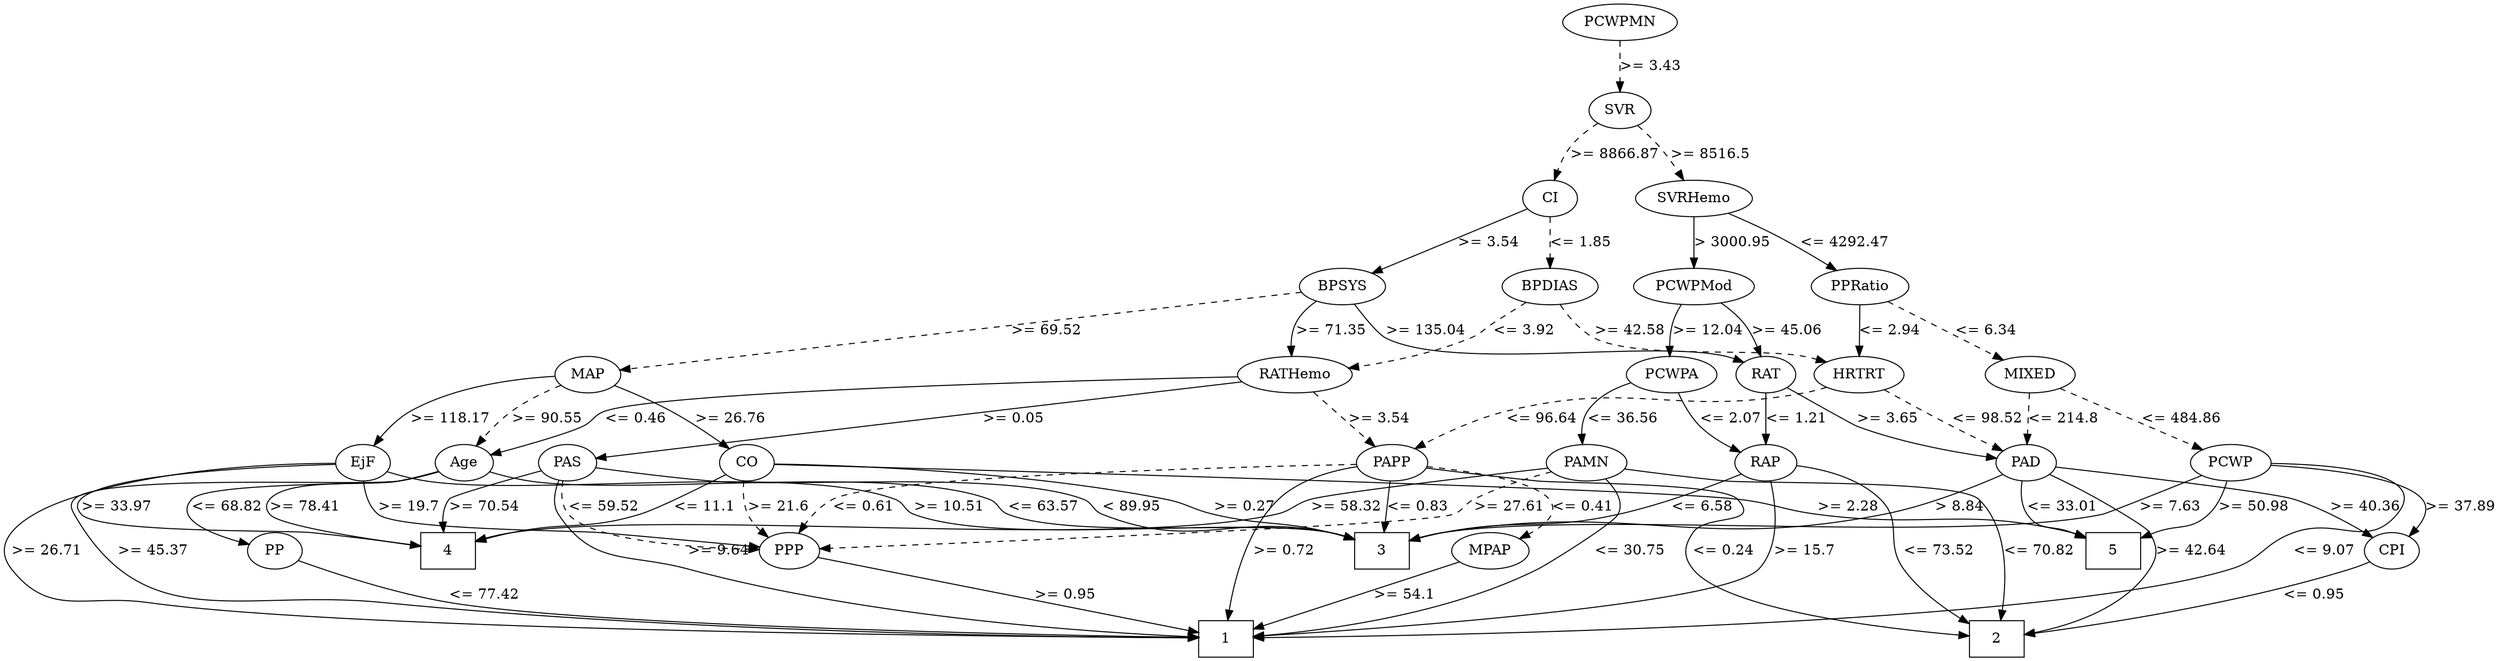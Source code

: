 strict digraph G {
	graph [bb="0,0,2026.6,645"];
	node [label="\N"];
	1	[height=0.5,
		pos="980.64,18",
		shape=box,
		width=0.75];
	2	[height=0.5,
		pos="1618.6,18",
		shape=box,
		width=0.75];
	3	[height=0.5,
		pos="1109.6,105",
		shape=box,
		width=0.75];
	4	[height=0.5,
		pos="355.64,105",
		shape=box,
		width=0.75];
	5	[height=0.5,
		pos="1715.6,105",
		shape=box,
		width=0.75];
	RAP	[height=0.5,
		pos="1439.6,192",
		width=0.77778];
	RAP -> 1	[label=">= 15.7",
		lp="1459.1,105",
		op=">=",
		param=15.7,
		pos="e,1007.9,19.328 1441.4,173.83 1442.8,150.61 1441.3,109.52 1417.6,87 1360.4,32.54 1112.8,21.695 1017.9,19.536",
		style=solid];
	RAP -> 2	[label="<= 73.52",
		lp="1570.6,105",
		op="<=",
		param=73.52,
		pos="e,1594.9,36.034 1465.8,185.03 1482.9,179.91 1504.5,170.94 1518.6,156 1541.1,132.18 1526.3,114.16 1544.6,87 1556.1,70.042 1572.6,\
54.35 1587.1,42.323",
		style=solid];
	RAP -> 3	[label="<= 6.58",
		lp="1363.1,148.5",
		op="<=",
		param=6.58,
		pos="e,1136.7,116.9 1416.5,181.61 1387.7,170.31 1336.8,151.54 1291.6,141 1232.7,127.25 1215.4,137.38 1156.6,123 1153.2,122.17 1149.8,\
121.18 1146.3,120.11",
		style=solid];
	PAS	[height=0.5,
		pos="455.64,192",
		width=0.75];
	PAS -> 1	[label=">= 9.64",
		lp="574.14,105",
		op=">=",
		param=9.64,
		pos="e,953.58,20.314 447.26,174.63 443.23,164.32 440.48,151.09 446.64,141 473.97,96.205 501.76,103.31 551.64,87 691.51,41.252 867.43,\
25.736 943.15,20.945",
		style=solid];
	PAS -> 3	[label="< 89.95",
		lp="903.14,148.5",
		op="<",
		param=89.95,
		pos="e,1082.4,116.49 481.49,186.17 503.1,182.3 534.77,177.04 562.64,174 629.03,166.75 800.23,179.78 862.64,156 872.69,152.17 871.66,145.04 \
881.64,141 955.34,111.17 981.94,139.91 1059.6,123 1063.9,122.08 1068.2,120.92 1072.6,119.64",
		style=solid];
	PAS -> 4	[label=">= 70.54",
		lp="382.64,148.5",
		op=">=",
		param=70.54,
		pos="e,351.39,123.29 432.2,182.69 424.39,179.93 415.64,176.83 407.64,174 384.97,165.99 370.71,175.48 356.64,156 351.97,149.54 350.52,\
141.29 350.58,133.35",
		style=solid];
	PPP	[height=0.5,
		pos="632.64,105",
		width=0.75];
	PAS -> PPP	[label="<= 59.52",
		lp="482.64,148.5",
		op="<=",
		param=59.52,
		pos="e,605.6,107.37 451.01,173.83 449.24,163.2 449.16,149.92 456.64,141 474.03,120.23 549.05,111.52 595.35,108.08",
		style=dashed];
	PPP -> 1	[label=">= 0.95",
		lp="850.14,61.5",
		op=">=",
		param=0.95,
		pos="e,953.46,25.638 657.66,97.887 718.12,83.12 872.37,45.445 943.58,28.052",
		style=solid];
	PAD	[height=0.5,
		pos="1650.6,192",
		width=0.79437];
	PAD -> 2	[label=">= 42.64",
		lp="1782.6,105",
		op=">=",
		param=42.64,
		pos="e,1645.8,24.134 1670.9,178.8 1699.1,161.62 1747.2,131.42 1751.6,123 1759.1,108.84 1760,100.65 1751.6,87 1730.9,53.067 1687.2,35.384 \
1655.6,26.661",
		style=solid];
	PAD -> 3	[label="> 8.84",
		lp="1587.1,148.5",
		op=">",
		param=8.84,
		pos="e,1137.1,117.47 1628.9,180.1 1603.8,168.08 1560.9,149.34 1521.6,141 1362.8,107.22 1315.9,154.98 1156.6,123 1153.4,122.35 1150.1,\
121.52 1146.8,120.58",
		style=solid];
	PAD -> 5	[label="<= 33.01",
		lp="1677.6,148.5",
		op="<=",
		param=33.01,
		pos="e,1688.5,117.49 1646.9,174.07 1645.6,163.79 1645.7,150.8 1651.6,141 1655.1,135.21 1666.9,128.14 1679.4,121.88",
		style=solid];
	CPI	[height=0.5,
		pos="1956.6,105",
		width=0.75];
	PAD -> CPI	[label=">= 40.36",
		lp="1922.6,148.5",
		op=">=",
		param=40.36,
		pos="e,1938,118.26 1678.6,187.54 1728,181.21 1829,167.39 1862.6,156 1886.2,148.03 1911,134.63 1929.1,123.7",
		style=solid];
	CPI -> 2	[label="<= 0.95",
		lp="1874.1,61.5",
		op="<=",
		param=0.95,
		pos="e,1645.8,23.291 1934.7,94.287 1928.6,91.75 1921.9,89.132 1915.6,87 1824.4,55.996 1712.6,34.684 1655.7,24.97",
		style=solid];
	PAMN	[height=0.5,
		pos="1296.6,192",
		width=1.0139];
	PAMN -> 1	[label="<= 30.75",
		lp="1307.6,105",
		op="<=",
		param=30.75,
		pos="e,1007.8,20.011 1297.5,173.69 1297.3,163.75 1296.1,151.25 1291.6,141 1279,111.79 1270.9,104.95 1244.6,87 1174.3,38.932 1072.4,24.841 \
1018,20.712",
		style=solid];
	PAMN -> 2	[label="<= 70.82",
		lp="1644.6,105",
		op="<=",
		param=70.82,
		pos="e,1619.3,36.1 1330.4,184.96 1351.2,181.4 1378.4,177.02 1402.6,174 1424.9,171.22 1587.6,171.7 1603.6,156 1618.7,141.24 1620.1,81.854 \
1619.6,46.295",
		style=solid];
	PAMN -> 4	[label=">= 58.32",
		lp="1082.6,148.5",
		op=">=",
		param=58.32,
		pos="e,382.82,117.92 1261.8,186.43 1200.1,178.25 1076,161.46 1056.6,156 1040.3,151.41 1038.2,144.64 1021.6,141 886.81,111.28 536.07,149.76 \
400.64,123 397.96,122.47 395.24,121.8 392.52,121.04",
		style=solid];
	PAMN -> PPP	[label=">= 27.61",
		lp="1209.6,148.5",
		op=">=",
		param=27.61,
		pos="e,659.41,107.34 1263.8,184.01 1240.6,178.31 1209.2,169.07 1183.6,156 1173.7,150.95 1174.1,144.86 1163.6,141 1140.5,132.43 786.36,\
113.8 669.63,107.86",
		style=dashed];
	PCWP	[height=0.5,
		pos="1818.6,192",
		width=0.97491];
	PCWP -> 1	[label="<= 9.07",
		lp="1898.1,105",
		op="<=",
		param=9.07,
		pos="e,1007.8,19.639 1853.5,189.3 1899.8,185.72 1972.9,174.7 1946.6,141 1926.6,115.31 1905.8,135.19 1875.6,123 1845.7,110.93 1843.4,96.541 \
1812.6,87 1661,40.041 1159.7,23.658 1018.2,19.906",
		style=solid];
	PCWP -> 3	[label=">= 7.63",
		lp="1768.1,148.5",
		op=">=",
		param=7.63,
		pos="e,1137.1,117.55 1794.4,178.76 1767.3,165.29 1724.9,145.01 1707.6,141 1588.3,113.32 1276.9,146.12 1156.6,123 1153.4,122.38 1150.1,\
121.57 1146.8,120.63",
		style=solid];
	PCWP -> 5	[label=">= 50.98",
		lp="1832.6,148.5",
		op=">=",
		param=50.98,
		pos="e,1743,117.56 1814.6,173.86 1811.3,163.24 1805.7,149.96 1796.6,141 1795.7,140.09 1773.4,130.49 1752.5,121.57",
		style=solid];
	PCWP -> CPI	[label=">= 37.89",
		lp="2000.6,148.5",
		op=">=",
		param=37.89,
		pos="e,1968,121.38 1852.9,188.05 1893.4,183.77 1957.1,174.27 1971.6,156 1977.4,148.71 1976.2,139.22 1972.6,130.46",
		style=solid];
	PCWPMod	[height=0.5,
		pos="1384.6,366",
		width=1.4444];
	PCWPA	[height=0.5,
		pos="1352.6,279",
		width=1.1555];
	PCWPMod -> PCWPA	[label=">= 12.04",
		lp="1391.6,322.5",
		op=">=",
		param=12.04,
		pos="e,1356,296.99 1374.5,348.31 1371.4,342.64 1368.1,336.17 1365.6,330 1362.7,322.66 1360.3,314.46 1358.3,306.85",
		style=solid];
	RAT	[height=0.5,
		pos="1439.6,279",
		width=0.76389];
	PCWPMod -> RAT	[label=">= 45.06",
		lp="1451.6,322.5",
		op=">=",
		param=45.06,
		pos="e,1433.8,296.95 1402,348.91 1407.5,343.28 1413.2,336.68 1417.6,330 1422.4,322.77 1426.6,314.33 1430,306.47",
		style=solid];
	PCWPA -> RAP	[label="<= 2.07",
		lp="1413.1,235.5",
		op="<=",
		param=2.07,
		pos="e,1420,205.06 1363.5,261.23 1370.5,251.01 1380.3,238.02 1390.6,228 1397,221.82 1404.5,215.9 1411.7,210.74",
		style=solid];
	PCWPA -> PAMN	[label="<= 36.56",
		lp="1323.6,235.5",
		op="<=",
		param=36.56,
		pos="e,1293.1,210.26 1323,266.17 1313.2,260.66 1303.3,253.06 1297.6,243 1293.8,236.24 1292.6,228.1 1292.5,220.38",
		style=solid];
	RAT -> RAP	[label="<= 1.21",
		lp="1462.1,235.5",
		op="<=",
		param=1.21,
		pos="e,1439.6,210.18 1439.6,260.8 1439.6,249.16 1439.6,233.55 1439.6,220.24",
		style=solid];
	RAT -> PAD	[label=">= 3.65",
		lp="1546.1,235.5",
		op=">=",
		param=3.65,
		pos="e,1623.7,198.23 1457.9,265.18 1474.4,254.05 1499.7,238.18 1523.6,228 1553,215.49 1588.1,206.22 1613.9,200.38",
		style=solid];
	PCWPMN	[height=0.5,
		pos="1321.6,627",
		width=1.3902];
	SVR	[height=0.5,
		pos="1321.6,540",
		width=0.77778];
	PCWPMN -> SVR	[label=">= 3.43",
		lp="1344.1,583.5",
		op=">=",
		param=3.43,
		pos="e,1321.6,558.18 1321.6,608.8 1321.6,597.16 1321.6,581.55 1321.6,568.24",
		style=dashed];
	CI	[height=0.5,
		pos="1265.6,453",
		width=0.75];
	SVR -> CI	[label=">= 8866.87",
		lp="1320.1,496.5",
		op=">=",
		param=8866.87,
		pos="e,1271.4,470.98 1305.8,525.04 1299.6,519 1292.7,511.59 1287.6,504 1282.8,496.81 1278.6,488.38 1275.2,480.51",
		style=dashed];
	SVRHemo	[height=0.5,
		pos="1384.6,453",
		width=1.3902];
	SVR -> SVRHemo	[label=">= 8516.5",
		lp="1391.6,496.5",
		op=">=",
		param=8516.5,
		pos="e,1374.6,471.11 1335.7,524.1 1341.2,518.05 1347.4,510.86 1352.6,504 1358.4,496.35 1364.2,487.66 1369.3,479.7",
		style=dashed];
	CO	[height=0.5,
		pos="598.64,192",
		width=0.75];
	CO -> 3	[label=">= 0.27",
		lp="999.14,148.5",
		op=">=",
		param=0.27,
		pos="e,1082.6,115.83 625.86,189.93 682.68,187.3 817.78,178.97 928.64,156 950.52,151.47 955.03,146.71 976.64,141 1013.1,131.36 1023.3,\
133.09 1059.6,123 1064,121.8 1068.5,120.43 1073,119",
		style=solid];
	CO -> 4	[label="<= 11.1",
		lp="565.14,148.5",
		op="<=",
		param=11.1,
		pos="e,382.96,117.3 580.55,178.5 562.98,166.96 535.13,150.26 508.64,141 462.7,124.95 447.62,135.66 400.64,123 398,122.29 395.31,121.49 \
392.62,120.62",
		style=solid];
	CO -> 5	[label=">= 2.28",
		lp="1495.1,148.5",
		op=">=",
		param=2.28,
		pos="e,1688.2,118.7 625.5,190.03 755.07,185.3 1312.5,164.64 1389.6,156 1426.9,151.83 1435.5,146 1472.6,141 1562,128.97 1587.1,144.51 \
1674.6,123 1675.9,122.69 1677.2,122.35 1678.5,121.98",
		style=solid];
	CO -> PPP	[label=">= 21.6",
		lp="622.14,148.5",
		op=">=",
		param=21.6,
		pos="e,615.72,119.2 595.98,173.72 595.18,163.79 595.43,151.29 599.64,141 601.77,135.78 605.07,130.88 608.78,126.5",
		style=dashed];
	BPSYS	[height=0.5,
		pos="1103.6,366",
		width=1.0471];
	CI -> BPSYS	[label=">= 3.54",
		lp="1216.1,409.5",
		op=">=",
		param=3.54,
		pos="e,1128.2,379.9 1245.1,441.23 1218,427 1169.9,401.74 1137.3,384.69",
		style=solid];
	BPDIAS	[height=0.5,
		pos="1265.6,366",
		width=1.1735];
	CI -> BPDIAS	[label="<= 1.85",
		lp="1288.1,409.5",
		op="<=",
		param=1.85,
		pos="e,1265.6,384.18 1265.6,434.8 1265.6,423.16 1265.6,407.55 1265.6,394.24",
		style=dashed];
	BPSYS -> RAT	[label=">= 135.04",
		lp="1166.6,322.5",
		op=">=",
		param=135.04,
		pos="e,1419.2,291.26 1110.4,348.01 1115.9,336.58 1124.9,322.31 1137.6,315 1189,285.53 1346.3,311.91 1403.6,297 1405.6,296.49 1407.6,295.88 \
1409.5,295.19",
		style=solid];
	RATHemo	[height=0.5,
		pos="1065.6,279",
		width=1.375];
	BPSYS -> RATHemo	[label=">= 71.35",
		lp="1092.6,322.5",
		op=">=",
		param=71.35,
		pos="e,1062.8,297.38 1083.1,350.86 1076.6,345.2 1070.2,338.09 1066.6,330 1063.6,323.09 1062.5,315.11 1062.4,307.57",
		style=solid];
	MAP	[height=0.5,
		pos="467.64,279",
		width=0.84854];
	BPSYS -> MAP	[label=">= 69.52",
		lp="850.64,322.5",
		op=">=",
		param=69.52,
		pos="e,497.23,283.95 1067.6,360.19 957.03,345.41 622.85,300.74 507.39,285.31",
		style=dashed];
	BPDIAS -> RATHemo	[label="<= 3.92",
		lp="1243.1,322.5",
		op="<=",
		param=3.92,
		pos="e,1110,287.05 1247,349.56 1231.2,336.72 1209.5,319.8 1199.6,315 1174.7,302.91 1145.1,294.62 1120.1,289.15",
		style=dashed];
	HRTRT	[height=0.5,
		pos="1524.6,279",
		width=1.1013];
	BPDIAS -> HRTRT	[label=">= 42.58",
		lp="1330.6,322.5",
		op=">=",
		param=42.58,
		pos="e,1495.8,291.46 1274.1,348.11 1280.8,336.73 1291.2,322.47 1304.6,315 1371.9,277.72 1401.7,313.95 1476.6,297 1479.8,296.29 1483,295.43 \
1486.2,294.49",
		style=dashed];
	SVRHemo -> PCWPMod	[label="> 3000.95",
		lp="1413.1,409.5",
		op=">",
		param=3000.95,
		pos="e,1384.6,384.18 1384.6,434.8 1384.6,423.16 1384.6,407.55 1384.6,394.24",
		style=solid];
	PPRatio	[height=0.5,
		pos="1524.6,366",
		width=1.1013];
	SVRHemo -> PPRatio	[label="<= 4292.47",
		lp="1502.1,409.5",
		op="<=",
		param=4292.47,
		pos="e,1502.7,381.27 1410.6,437.43 1421.5,431.24 1434.2,423.87 1445.6,417 1461.8,407.28 1479.5,396.11 1494,386.8",
		style=solid];
	MIXED	[height=0.5,
		pos="1650.6,279",
		width=1.125];
	PPRatio -> MIXED	[label="<= 6.34",
		lp="1617.1,322.5",
		op="<=",
		param=6.34,
		pos="e,1629.2,294.49 1546,350.58 1566.6,336.72 1597.8,315.65 1620.8,300.14",
		style=dashed];
	PPRatio -> HRTRT	[label="<= 2.94",
		lp="1547.1,322.5",
		op="<=",
		param=2.94,
		pos="e,1524.6,297.18 1524.6,347.8 1524.6,336.16 1524.6,320.55 1524.6,307.24",
		style=solid];
	MIXED -> PAD	[label="<= 214.8",
		lp="1676.6,235.5",
		op="<=",
		param=214.8,
		pos="e,1650.6,210.18 1650.6,260.8 1650.6,249.16 1650.6,233.55 1650.6,220.24",
		style=dashed];
	MIXED -> PCWP	[label="<= 484.86",
		lp="1773.6,235.5",
		op="<=",
		param=484.86,
		pos="e,1794.6,205.15 1676.5,264.91 1705.8,250.07 1753.7,225.86 1785.7,209.68",
		style=dashed];
	RATHemo -> PAS	[label=">= 0.05",
		lp="820.14,235.5",
		op=">=",
		param=0.05,
		pos="e,481.56,197.29 1019.8,272.17 931.35,260.82 730.9,234.74 562.64,210 538.91,206.51 512.29,202.28 491.53,198.92",
		style=solid];
	PAPP	[height=0.5,
		pos="1118.6,192",
		width=0.88889];
	RATHemo -> PAPP	[label=">= 3.54",
		lp="1117.1,235.5",
		op=">=",
		param=3.54,
		pos="e,1108.5,209.18 1076.1,261.21 1083.8,248.82 1094.5,231.78 1103.2,217.82",
		style=dashed];
	Age	[height=0.5,
		pos="371.64,192",
		width=0.75];
	RATHemo -> Age	[label="<= 0.46",
		lp="505.14,235.5",
		op="<=",
		param=0.46,
		pos="e,394.84,201.45 1015.8,278.39 893.37,278.81 580.63,276.48 482.64,243 471.44,239.17 471.1,233.53 460.64,228 450.5,222.64 425.39,212.87 \
404.42,205.02",
		style=solid];
	MAP -> CO	[label=">= 26.76",
		lp="578.64,235.5",
		op=">=",
		param=26.76,
		pos="e,582.03,206.42 490.3,266.6 502.74,260.1 518.31,251.55 531.64,243 546.12,233.7 561.57,222.28 573.98,212.71",
		style=solid];
	MAP -> Age	[label=">= 90.55",
		lp="434.64,235.5",
		op=">=",
		param=90.55,
		pos="e,381.22,209.17 444.64,267.12 433.1,261.01 419.33,252.66 408.64,243 400.46,235.62 392.93,226.18 386.82,217.5",
		style=dashed];
	EjF	[height=0.5,
		pos="287.64,192",
		width=0.75];
	MAP -> EjF	[label=">= 118.17",
		lp="362.64,235.5",
		op=">=",
		param=118.17,
		pos="e,298.34,208.78 437.8,275.11 409.33,271.26 366.09,262.51 333.64,243 322.53,236.33 312.49,226.18 304.64,216.76",
		style=solid];
	HRTRT -> PAD	[label="<= 98.52",
		lp="1620.6,235.5",
		op="<=",
		param=98.52,
		pos="e,1630.7,205.02 1544.6,263.23 1558.5,253.09 1577.5,239.46 1594.6,228 1603.5,222.07 1613.3,215.83 1622.2,210.29",
		style=dashed];
	HRTRT -> PAPP	[label="<= 96.64",
		lp="1262.6,235.5",
		op="<=",
		param=96.64,
		pos="e,1140.9,205.06 1496.1,266.48 1489.7,264.34 1483,262.35 1476.6,261 1372,238.95 1340.6,268.2 1236.6,243 1206,235.58 1173.2,221.09 \
1150,209.61",
		style=dashed];
	PAPP -> 1	[label=">= 0.72",
		lp="1024.1,105",
		op=">=",
		param=0.72,
		pos="e,981.47,36.131 1087.7,186.62 1067.3,182.19 1041.2,173.38 1024.6,156 995.9,125.92 985.93,76.991 982.47,46.473",
		style=solid];
	PAPP -> 2	[label="<= 0.24",
		lp="1391.1,105",
		op="<=",
		param=0.24,
		pos="e,1591.5,22.266 1149.4,187.06 1220.4,177.96 1389.4,156.28 1389.6,156 1394,150.99 1392.4,147.06 1389.6,141 1384.5,129.83 1373.8,134.17 \
1368.6,123 1361.9,108.46 1358.9,99.712 1368.6,87 1394.4,53.233 1518.4,32.264 1581.5,23.599",
		style=solid];
	PAPP -> 3	[label="<= 0.83",
		lp="1137.1,148.5",
		op="<=",
		param=0.83,
		pos="e,1111.5,123.18 1116.8,173.8 1115.6,162.16 1113.9,146.55 1112.5,133.24",
		style=solid];
	PAPP -> PPP	[label="<= 0.61",
		lp="690.14,148.5",
		op="<=",
		param=0.61,
		pos="e,639.5,122.48 1086.8,190.09 990.03,187.12 703.82,176.66 667.64,156 657.84,150.4 650.13,140.81 644.48,131.52",
		style=dashed];
	MPAP	[height=0.5,
		pos="1200.6,105",
		width=0.97491];
	PAPP -> MPAP	[label="<= 0.41",
		lp="1265.1,148.5",
		op="<=",
		param=0.41,
		pos="e,1222.3,119.27 1150.8,191.61 1179.2,190.21 1219.3,183.09 1239.6,156 1247.2,145.97 1240.3,134.96 1230.3,125.84",
		style=dashed];
	Age -> 1	[label=">= 45.37",
		lp="122.64,105",
		op=">=",
		param=45.37,
		pos="e,953.6,19.101 349.05,181.57 341.14,178.66 332.12,175.75 323.64,174 294.52,167.98 76.941,177.72 56.635,156 52.082,151.13 53.78,147.02 \
56.635,141 105.76,37.337 185.72,67.486 299.64,54 544.04,25.066 840.6,20.044 943.42,19.178",
		style=solid];
	Age -> 3	[label="<= 63.57",
		lp="832.64,148.5",
		op="<=",
		param=63.57,
		pos="e,1082.5,116.64 394.2,181.48 402.11,178.56 411.14,175.68 419.64,174 499.96,158.17 710.97,184.73 787.64,156 797.71,152.22 796.6,144.89 \
806.64,141 911.75,100.27 949.14,145.33 1059.6,123 1063.9,122.14 1068.3,121.02 1072.6,119.76",
		style=solid];
	Age -> 4	[label=">= 78.41",
		lp="239.64,148.5",
		op=">=",
		param=78.41,
		pos="e,328.63,108.74 348.94,182.03 341.03,179.15 332.03,176.15 323.64,174 299.64,167.84 229.67,174.88 213.64,156 209.32,150.92 209.52,\
146.25 213.64,141 226.45,124.65 280.89,114.9 318.51,110",
		style=solid];
	PP	[height=0.5,
		pos="210.64,105",
		width=0.75];
	Age -> PP	[label="<= 68.82",
		lp="180.64,148.5",
		op="<=",
		param=68.82,
		pos="e,187.82,114.92 349.01,181.76 341.1,178.86 332.08,175.92 323.64,174 286.8,165.64 179.89,184.08 154.64,156 142.5,142.51 160.13,128.9 \
178.73,119.3",
		style=solid];
	EjF -> 1	[label=">= 26.71",
		lp="37.635,105",
		op=">=",
		param=26.71,
		pos="e,953.45,19.272 260.45,190.51 178.91,188.08 -54.057,173.58 11.635,87 44.551,43.617 75.847,62.509 129.64,54 289.77,28.666 799.98,\
21.053 943.03,19.39",
		style=solid];
	EjF -> 3	[label=">= 10.51",
		lp="757.64,148.5",
		op=">=",
		param=10.51,
		pos="e,1082.5,116.73 310.2,181.48 318.11,178.55 327.13,175.67 335.64,174 417.93,157.83 634.08,185.39 712.64,156 722.71,152.23 721.57,\
144.81 731.64,141 799.91,115.18 987.97,136.88 1059.6,123 1063.9,122.18 1068.3,121.08 1072.6,119.83",
		style=solid];
	EjF -> 4	[label=">= 33.97",
		lp="89.635,148.5",
		op=">=",
		param=33.97,
		pos="e,328.37,110.69 260.62,190.96 206.7,190.25 88.717,185.31 63.635,156 59.3,150.94 59.158,145.94 63.635,141 77.357,125.86 226.37,125.58 \
246.64,123 270.53,119.96 297.25,115.81 318.25,112.37",
		style=solid];
	EjF -> PPP	[label=">= 19.7",
		lp="325.14,148.5",
		op=">=",
		param=19.7,
		pos="e,606.2,108.79 288.18,173.53 289.51,162.49 293.15,148.87 302.64,141 302.81,140.85 510.28,118.92 596.12,109.86",
		style=solid];
	MPAP -> 1	[label=">= 54.1",
		lp="1126.1,61.5",
		op=">=",
		param=54.1,
		pos="e,1007.7,29.46 1173.2,93.407 1133.8,78.181 1061.1,50.08 1017.2,33.109",
		style=solid];
	PP -> 1	[label="<= 77.42",
		lp="382.64,61.5",
		op="<=",
		param=77.42,
		pos="e,953.32,19.539 232.87,94.238 261.05,82.371 311.41,62.838 356.64,54 469.97,31.852 826.23,22.338 943.09,19.76",
		style=solid];
}
